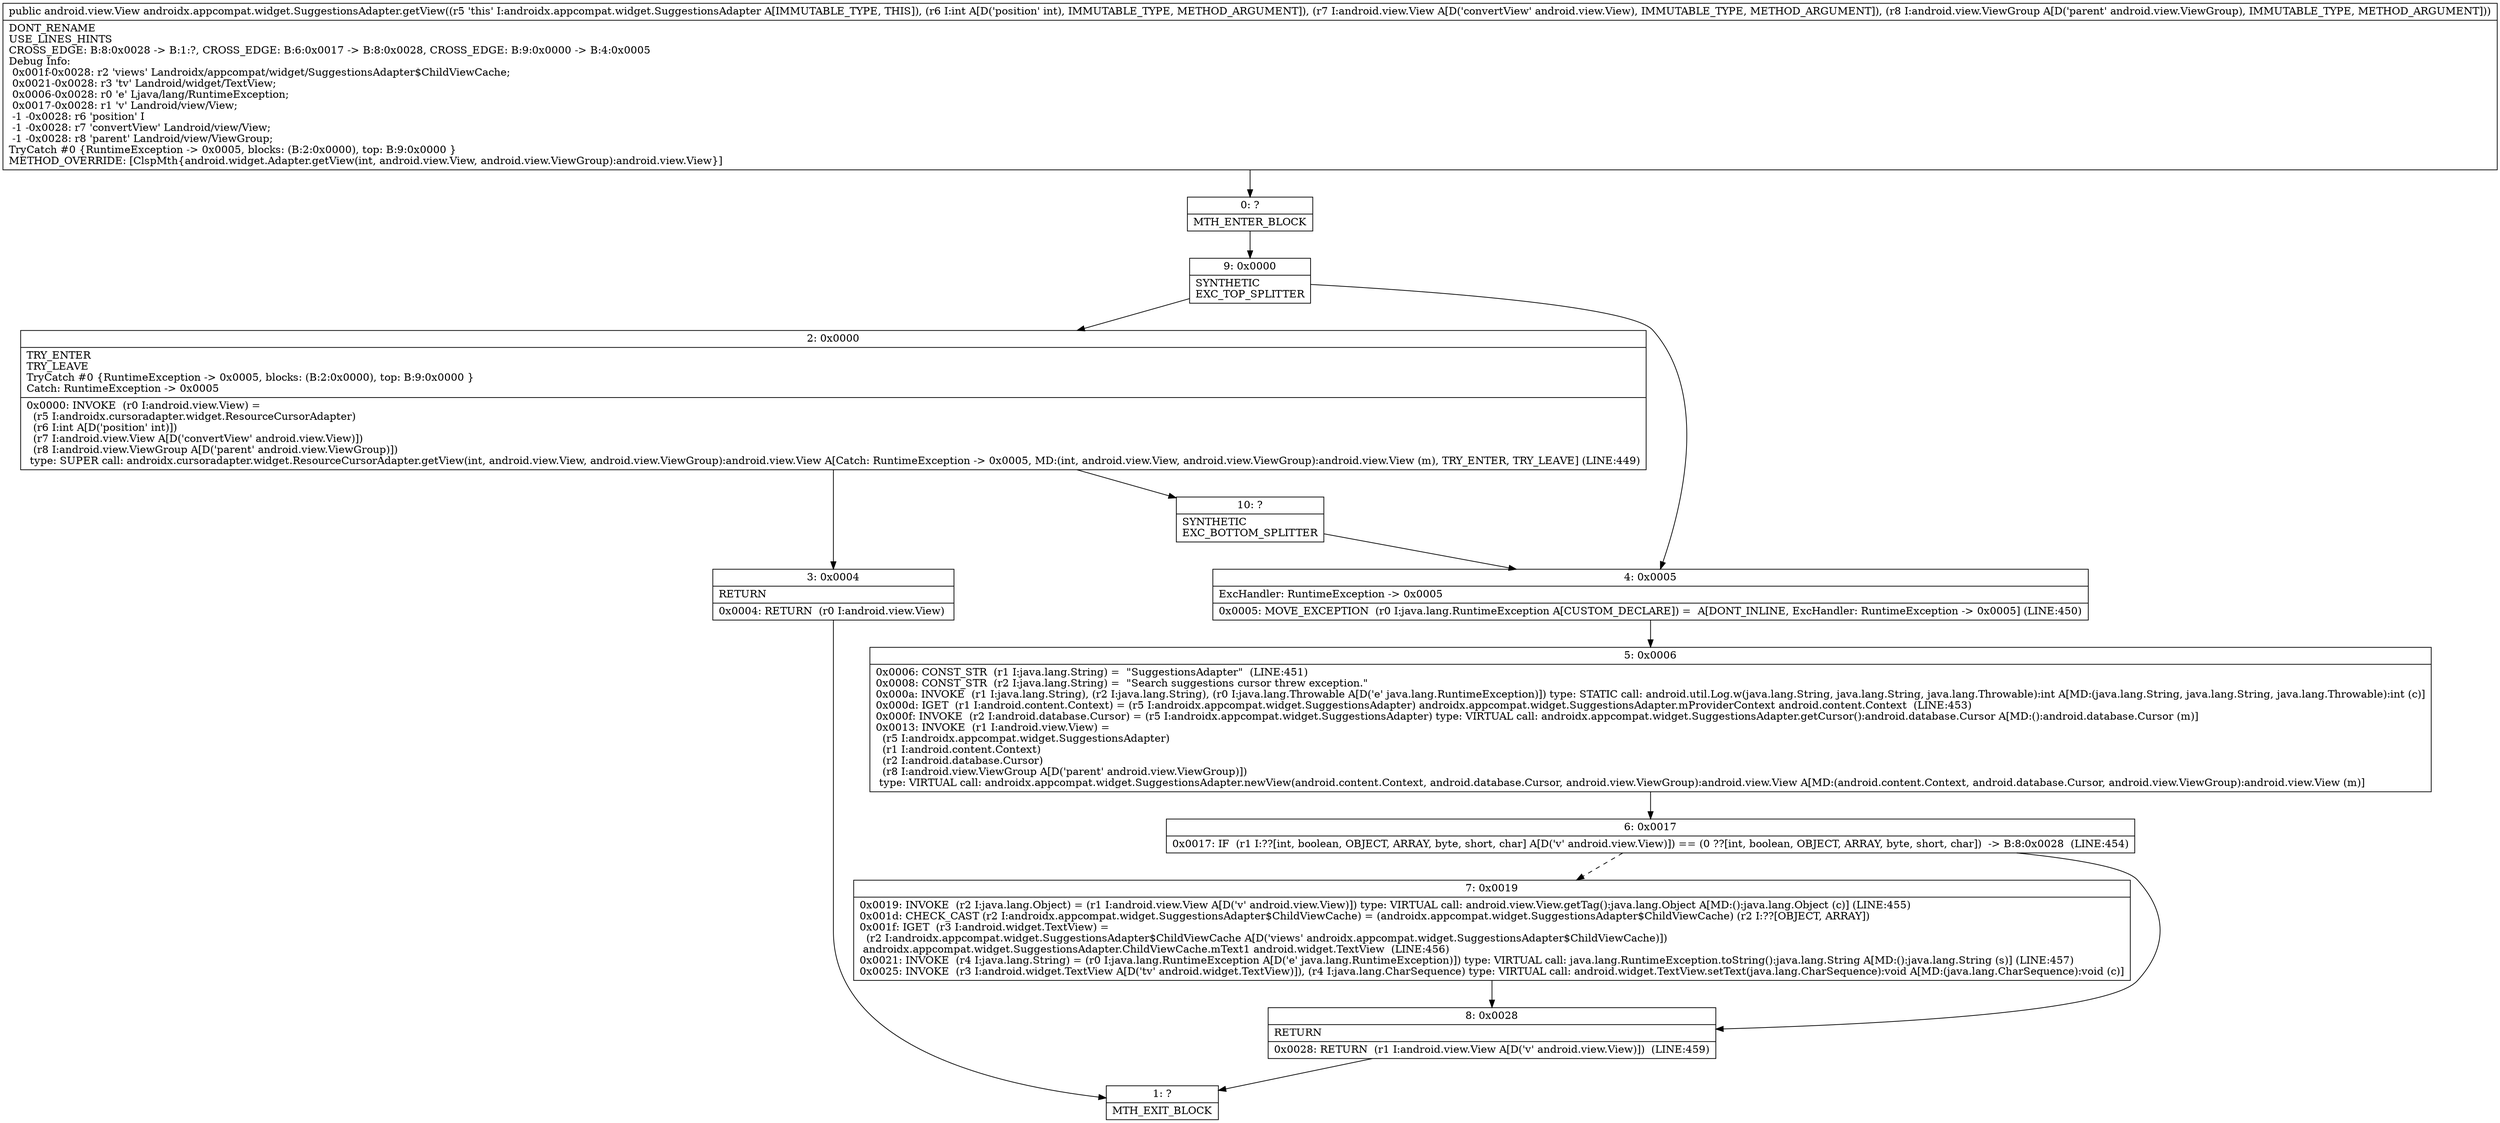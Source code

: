 digraph "CFG forandroidx.appcompat.widget.SuggestionsAdapter.getView(ILandroid\/view\/View;Landroid\/view\/ViewGroup;)Landroid\/view\/View;" {
Node_0 [shape=record,label="{0\:\ ?|MTH_ENTER_BLOCK\l}"];
Node_9 [shape=record,label="{9\:\ 0x0000|SYNTHETIC\lEXC_TOP_SPLITTER\l}"];
Node_2 [shape=record,label="{2\:\ 0x0000|TRY_ENTER\lTRY_LEAVE\lTryCatch #0 \{RuntimeException \-\> 0x0005, blocks: (B:2:0x0000), top: B:9:0x0000 \}\lCatch: RuntimeException \-\> 0x0005\l|0x0000: INVOKE  (r0 I:android.view.View) = \l  (r5 I:androidx.cursoradapter.widget.ResourceCursorAdapter)\l  (r6 I:int A[D('position' int)])\l  (r7 I:android.view.View A[D('convertView' android.view.View)])\l  (r8 I:android.view.ViewGroup A[D('parent' android.view.ViewGroup)])\l type: SUPER call: androidx.cursoradapter.widget.ResourceCursorAdapter.getView(int, android.view.View, android.view.ViewGroup):android.view.View A[Catch: RuntimeException \-\> 0x0005, MD:(int, android.view.View, android.view.ViewGroup):android.view.View (m), TRY_ENTER, TRY_LEAVE] (LINE:449)\l}"];
Node_3 [shape=record,label="{3\:\ 0x0004|RETURN\l|0x0004: RETURN  (r0 I:android.view.View) \l}"];
Node_1 [shape=record,label="{1\:\ ?|MTH_EXIT_BLOCK\l}"];
Node_10 [shape=record,label="{10\:\ ?|SYNTHETIC\lEXC_BOTTOM_SPLITTER\l}"];
Node_4 [shape=record,label="{4\:\ 0x0005|ExcHandler: RuntimeException \-\> 0x0005\l|0x0005: MOVE_EXCEPTION  (r0 I:java.lang.RuntimeException A[CUSTOM_DECLARE]) =  A[DONT_INLINE, ExcHandler: RuntimeException \-\> 0x0005] (LINE:450)\l}"];
Node_5 [shape=record,label="{5\:\ 0x0006|0x0006: CONST_STR  (r1 I:java.lang.String) =  \"SuggestionsAdapter\"  (LINE:451)\l0x0008: CONST_STR  (r2 I:java.lang.String) =  \"Search suggestions cursor threw exception.\" \l0x000a: INVOKE  (r1 I:java.lang.String), (r2 I:java.lang.String), (r0 I:java.lang.Throwable A[D('e' java.lang.RuntimeException)]) type: STATIC call: android.util.Log.w(java.lang.String, java.lang.String, java.lang.Throwable):int A[MD:(java.lang.String, java.lang.String, java.lang.Throwable):int (c)]\l0x000d: IGET  (r1 I:android.content.Context) = (r5 I:androidx.appcompat.widget.SuggestionsAdapter) androidx.appcompat.widget.SuggestionsAdapter.mProviderContext android.content.Context  (LINE:453)\l0x000f: INVOKE  (r2 I:android.database.Cursor) = (r5 I:androidx.appcompat.widget.SuggestionsAdapter) type: VIRTUAL call: androidx.appcompat.widget.SuggestionsAdapter.getCursor():android.database.Cursor A[MD:():android.database.Cursor (m)]\l0x0013: INVOKE  (r1 I:android.view.View) = \l  (r5 I:androidx.appcompat.widget.SuggestionsAdapter)\l  (r1 I:android.content.Context)\l  (r2 I:android.database.Cursor)\l  (r8 I:android.view.ViewGroup A[D('parent' android.view.ViewGroup)])\l type: VIRTUAL call: androidx.appcompat.widget.SuggestionsAdapter.newView(android.content.Context, android.database.Cursor, android.view.ViewGroup):android.view.View A[MD:(android.content.Context, android.database.Cursor, android.view.ViewGroup):android.view.View (m)]\l}"];
Node_6 [shape=record,label="{6\:\ 0x0017|0x0017: IF  (r1 I:??[int, boolean, OBJECT, ARRAY, byte, short, char] A[D('v' android.view.View)]) == (0 ??[int, boolean, OBJECT, ARRAY, byte, short, char])  \-\> B:8:0x0028  (LINE:454)\l}"];
Node_7 [shape=record,label="{7\:\ 0x0019|0x0019: INVOKE  (r2 I:java.lang.Object) = (r1 I:android.view.View A[D('v' android.view.View)]) type: VIRTUAL call: android.view.View.getTag():java.lang.Object A[MD:():java.lang.Object (c)] (LINE:455)\l0x001d: CHECK_CAST (r2 I:androidx.appcompat.widget.SuggestionsAdapter$ChildViewCache) = (androidx.appcompat.widget.SuggestionsAdapter$ChildViewCache) (r2 I:??[OBJECT, ARRAY]) \l0x001f: IGET  (r3 I:android.widget.TextView) = \l  (r2 I:androidx.appcompat.widget.SuggestionsAdapter$ChildViewCache A[D('views' androidx.appcompat.widget.SuggestionsAdapter$ChildViewCache)])\l androidx.appcompat.widget.SuggestionsAdapter.ChildViewCache.mText1 android.widget.TextView  (LINE:456)\l0x0021: INVOKE  (r4 I:java.lang.String) = (r0 I:java.lang.RuntimeException A[D('e' java.lang.RuntimeException)]) type: VIRTUAL call: java.lang.RuntimeException.toString():java.lang.String A[MD:():java.lang.String (s)] (LINE:457)\l0x0025: INVOKE  (r3 I:android.widget.TextView A[D('tv' android.widget.TextView)]), (r4 I:java.lang.CharSequence) type: VIRTUAL call: android.widget.TextView.setText(java.lang.CharSequence):void A[MD:(java.lang.CharSequence):void (c)]\l}"];
Node_8 [shape=record,label="{8\:\ 0x0028|RETURN\l|0x0028: RETURN  (r1 I:android.view.View A[D('v' android.view.View)])  (LINE:459)\l}"];
MethodNode[shape=record,label="{public android.view.View androidx.appcompat.widget.SuggestionsAdapter.getView((r5 'this' I:androidx.appcompat.widget.SuggestionsAdapter A[IMMUTABLE_TYPE, THIS]), (r6 I:int A[D('position' int), IMMUTABLE_TYPE, METHOD_ARGUMENT]), (r7 I:android.view.View A[D('convertView' android.view.View), IMMUTABLE_TYPE, METHOD_ARGUMENT]), (r8 I:android.view.ViewGroup A[D('parent' android.view.ViewGroup), IMMUTABLE_TYPE, METHOD_ARGUMENT]))  | DONT_RENAME\lUSE_LINES_HINTS\lCROSS_EDGE: B:8:0x0028 \-\> B:1:?, CROSS_EDGE: B:6:0x0017 \-\> B:8:0x0028, CROSS_EDGE: B:9:0x0000 \-\> B:4:0x0005\lDebug Info:\l  0x001f\-0x0028: r2 'views' Landroidx\/appcompat\/widget\/SuggestionsAdapter$ChildViewCache;\l  0x0021\-0x0028: r3 'tv' Landroid\/widget\/TextView;\l  0x0006\-0x0028: r0 'e' Ljava\/lang\/RuntimeException;\l  0x0017\-0x0028: r1 'v' Landroid\/view\/View;\l  \-1 \-0x0028: r6 'position' I\l  \-1 \-0x0028: r7 'convertView' Landroid\/view\/View;\l  \-1 \-0x0028: r8 'parent' Landroid\/view\/ViewGroup;\lTryCatch #0 \{RuntimeException \-\> 0x0005, blocks: (B:2:0x0000), top: B:9:0x0000 \}\lMETHOD_OVERRIDE: [ClspMth\{android.widget.Adapter.getView(int, android.view.View, android.view.ViewGroup):android.view.View\}]\l}"];
MethodNode -> Node_0;Node_0 -> Node_9;
Node_9 -> Node_2;
Node_9 -> Node_4;
Node_2 -> Node_3;
Node_2 -> Node_10;
Node_3 -> Node_1;
Node_10 -> Node_4;
Node_4 -> Node_5;
Node_5 -> Node_6;
Node_6 -> Node_7[style=dashed];
Node_6 -> Node_8;
Node_7 -> Node_8;
Node_8 -> Node_1;
}

